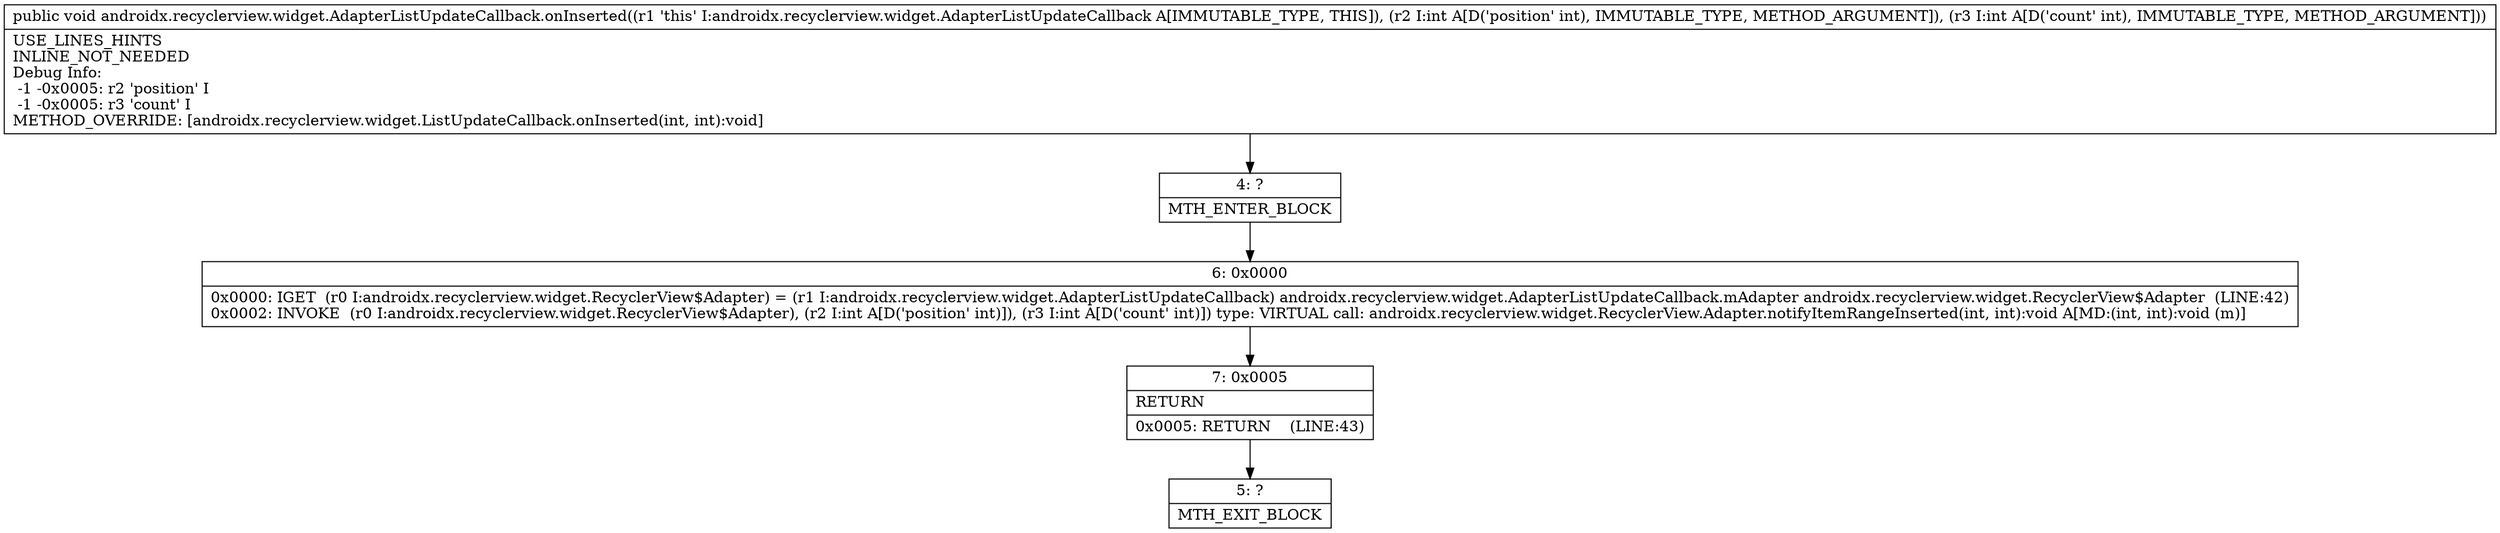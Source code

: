 digraph "CFG forandroidx.recyclerview.widget.AdapterListUpdateCallback.onInserted(II)V" {
Node_4 [shape=record,label="{4\:\ ?|MTH_ENTER_BLOCK\l}"];
Node_6 [shape=record,label="{6\:\ 0x0000|0x0000: IGET  (r0 I:androidx.recyclerview.widget.RecyclerView$Adapter) = (r1 I:androidx.recyclerview.widget.AdapterListUpdateCallback) androidx.recyclerview.widget.AdapterListUpdateCallback.mAdapter androidx.recyclerview.widget.RecyclerView$Adapter  (LINE:42)\l0x0002: INVOKE  (r0 I:androidx.recyclerview.widget.RecyclerView$Adapter), (r2 I:int A[D('position' int)]), (r3 I:int A[D('count' int)]) type: VIRTUAL call: androidx.recyclerview.widget.RecyclerView.Adapter.notifyItemRangeInserted(int, int):void A[MD:(int, int):void (m)]\l}"];
Node_7 [shape=record,label="{7\:\ 0x0005|RETURN\l|0x0005: RETURN    (LINE:43)\l}"];
Node_5 [shape=record,label="{5\:\ ?|MTH_EXIT_BLOCK\l}"];
MethodNode[shape=record,label="{public void androidx.recyclerview.widget.AdapterListUpdateCallback.onInserted((r1 'this' I:androidx.recyclerview.widget.AdapterListUpdateCallback A[IMMUTABLE_TYPE, THIS]), (r2 I:int A[D('position' int), IMMUTABLE_TYPE, METHOD_ARGUMENT]), (r3 I:int A[D('count' int), IMMUTABLE_TYPE, METHOD_ARGUMENT]))  | USE_LINES_HINTS\lINLINE_NOT_NEEDED\lDebug Info:\l  \-1 \-0x0005: r2 'position' I\l  \-1 \-0x0005: r3 'count' I\lMETHOD_OVERRIDE: [androidx.recyclerview.widget.ListUpdateCallback.onInserted(int, int):void]\l}"];
MethodNode -> Node_4;Node_4 -> Node_6;
Node_6 -> Node_7;
Node_7 -> Node_5;
}

